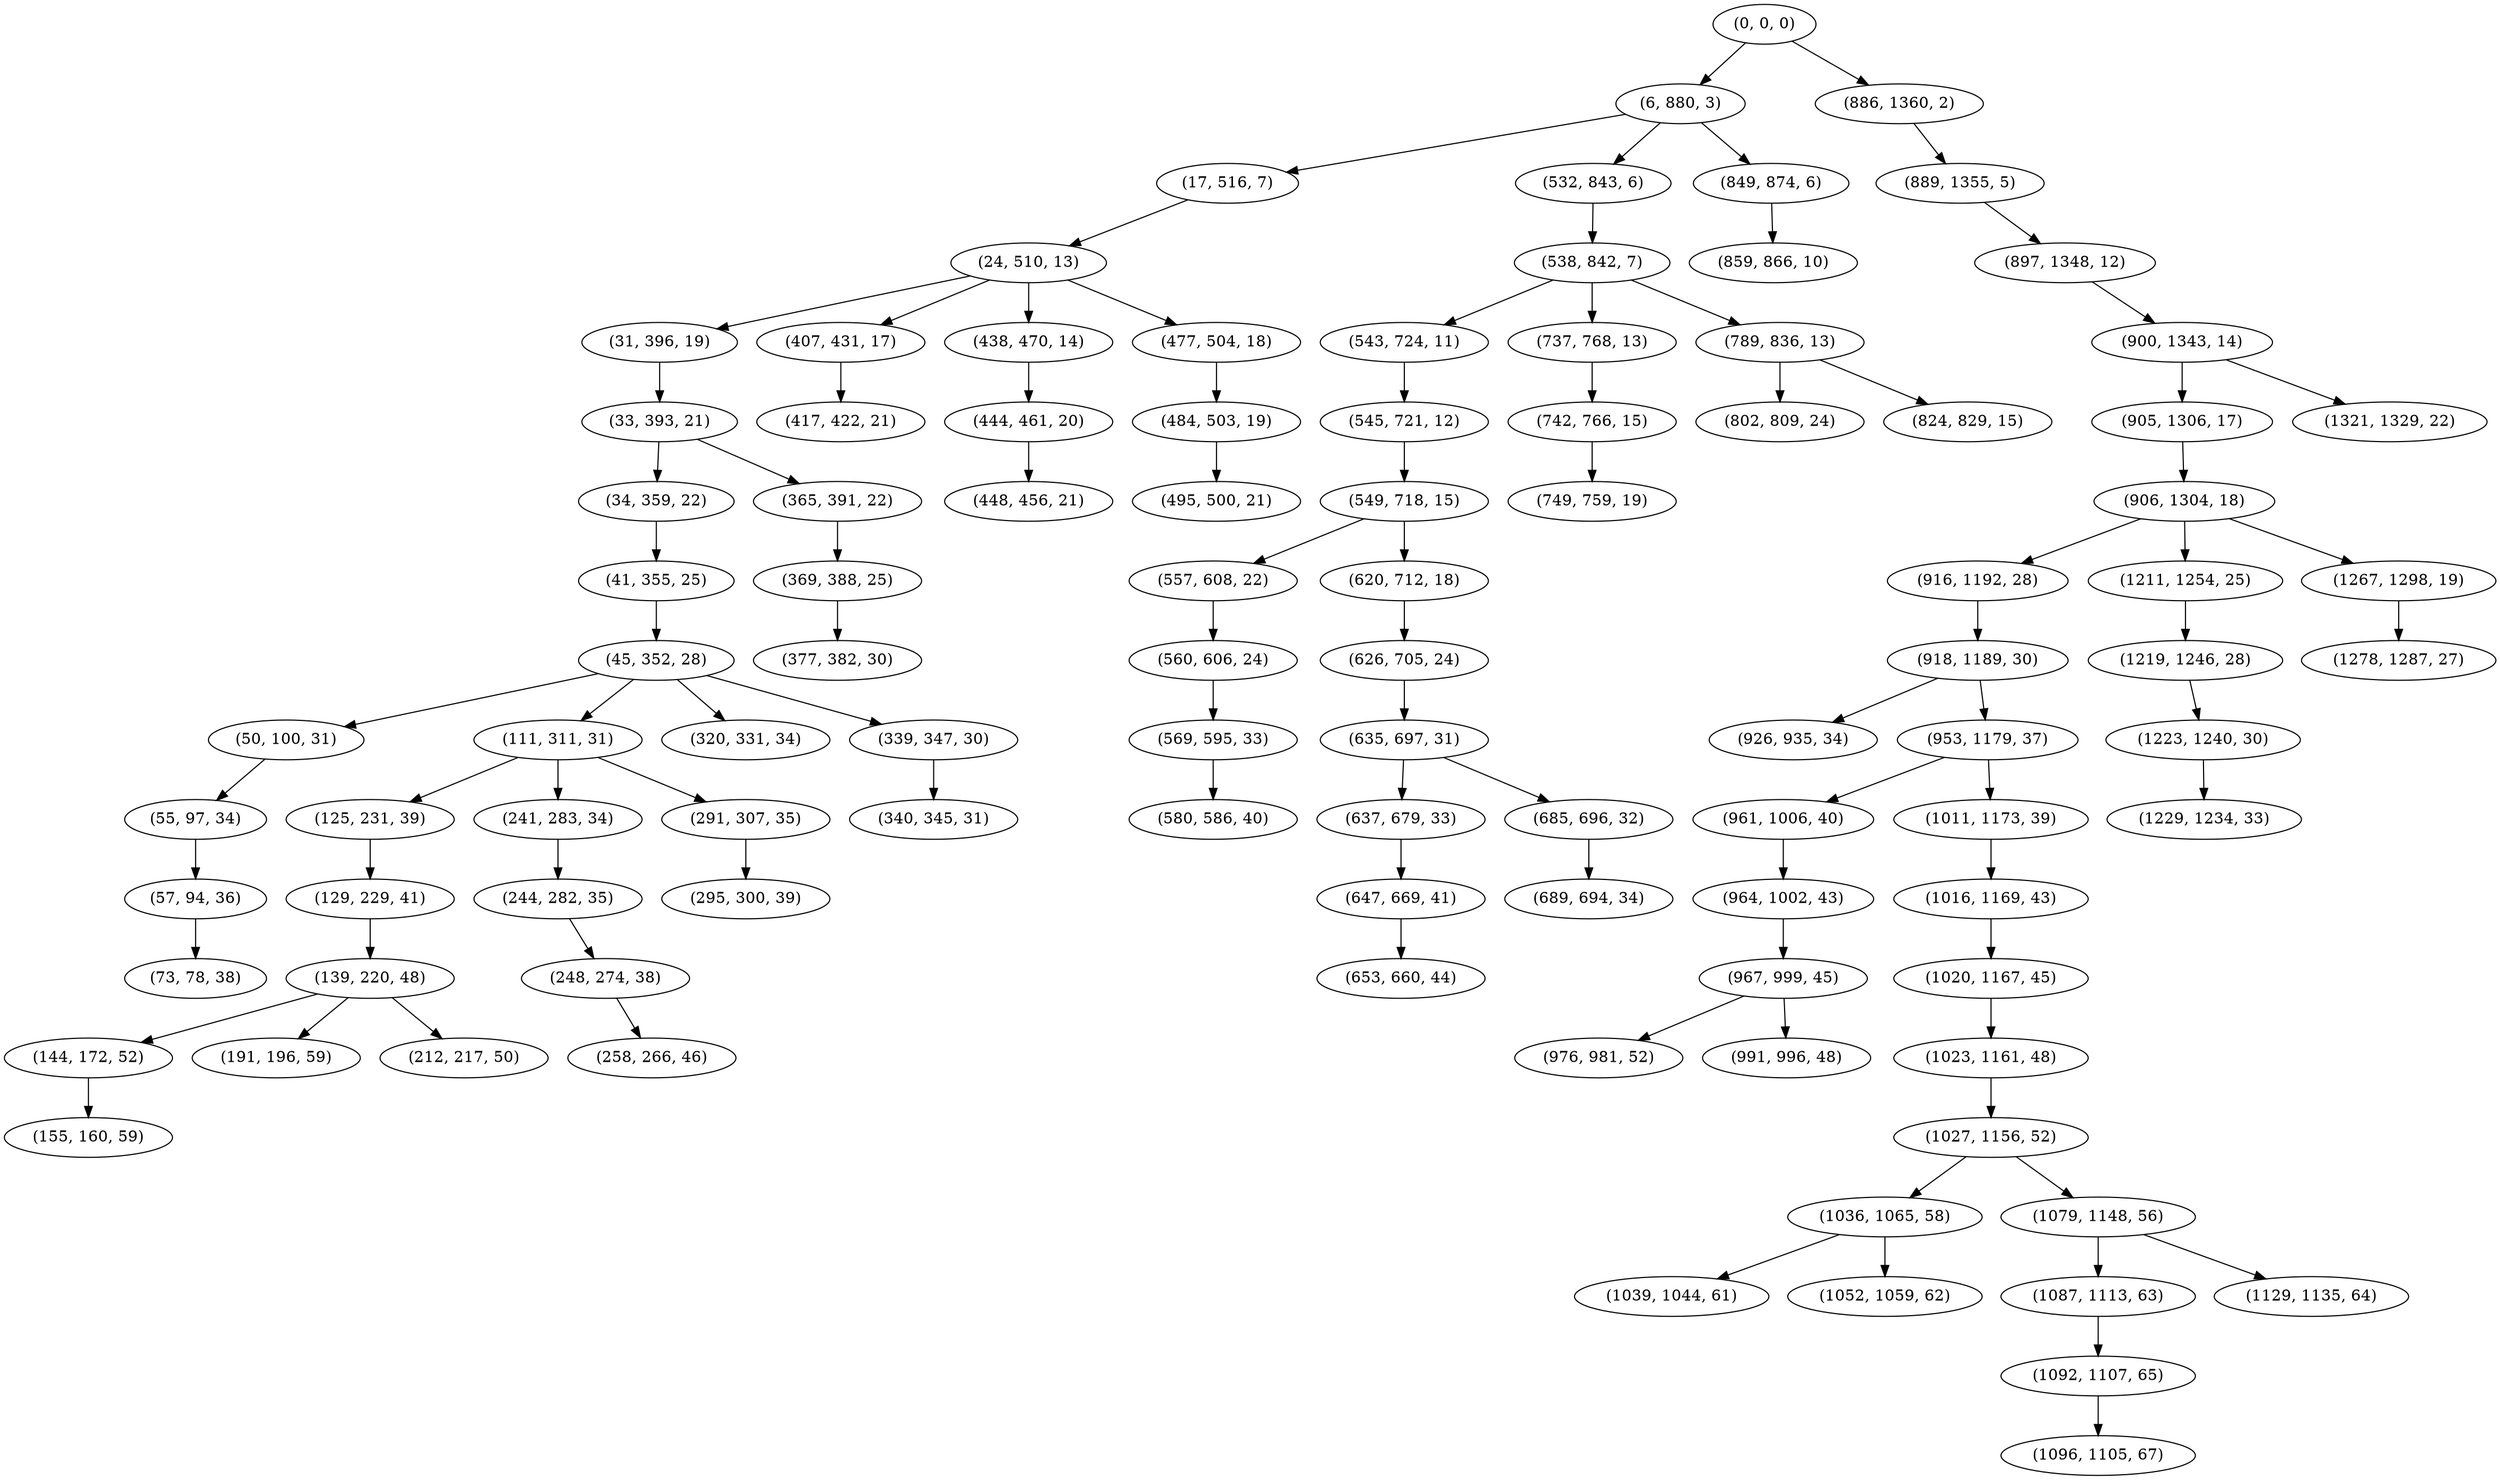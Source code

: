 digraph tree {
    "(0, 0, 0)";
    "(6, 880, 3)";
    "(17, 516, 7)";
    "(24, 510, 13)";
    "(31, 396, 19)";
    "(33, 393, 21)";
    "(34, 359, 22)";
    "(41, 355, 25)";
    "(45, 352, 28)";
    "(50, 100, 31)";
    "(55, 97, 34)";
    "(57, 94, 36)";
    "(73, 78, 38)";
    "(111, 311, 31)";
    "(125, 231, 39)";
    "(129, 229, 41)";
    "(139, 220, 48)";
    "(144, 172, 52)";
    "(155, 160, 59)";
    "(191, 196, 59)";
    "(212, 217, 50)";
    "(241, 283, 34)";
    "(244, 282, 35)";
    "(248, 274, 38)";
    "(258, 266, 46)";
    "(291, 307, 35)";
    "(295, 300, 39)";
    "(320, 331, 34)";
    "(339, 347, 30)";
    "(340, 345, 31)";
    "(365, 391, 22)";
    "(369, 388, 25)";
    "(377, 382, 30)";
    "(407, 431, 17)";
    "(417, 422, 21)";
    "(438, 470, 14)";
    "(444, 461, 20)";
    "(448, 456, 21)";
    "(477, 504, 18)";
    "(484, 503, 19)";
    "(495, 500, 21)";
    "(532, 843, 6)";
    "(538, 842, 7)";
    "(543, 724, 11)";
    "(545, 721, 12)";
    "(549, 718, 15)";
    "(557, 608, 22)";
    "(560, 606, 24)";
    "(569, 595, 33)";
    "(580, 586, 40)";
    "(620, 712, 18)";
    "(626, 705, 24)";
    "(635, 697, 31)";
    "(637, 679, 33)";
    "(647, 669, 41)";
    "(653, 660, 44)";
    "(685, 696, 32)";
    "(689, 694, 34)";
    "(737, 768, 13)";
    "(742, 766, 15)";
    "(749, 759, 19)";
    "(789, 836, 13)";
    "(802, 809, 24)";
    "(824, 829, 15)";
    "(849, 874, 6)";
    "(859, 866, 10)";
    "(886, 1360, 2)";
    "(889, 1355, 5)";
    "(897, 1348, 12)";
    "(900, 1343, 14)";
    "(905, 1306, 17)";
    "(906, 1304, 18)";
    "(916, 1192, 28)";
    "(918, 1189, 30)";
    "(926, 935, 34)";
    "(953, 1179, 37)";
    "(961, 1006, 40)";
    "(964, 1002, 43)";
    "(967, 999, 45)";
    "(976, 981, 52)";
    "(991, 996, 48)";
    "(1011, 1173, 39)";
    "(1016, 1169, 43)";
    "(1020, 1167, 45)";
    "(1023, 1161, 48)";
    "(1027, 1156, 52)";
    "(1036, 1065, 58)";
    "(1039, 1044, 61)";
    "(1052, 1059, 62)";
    "(1079, 1148, 56)";
    "(1087, 1113, 63)";
    "(1092, 1107, 65)";
    "(1096, 1105, 67)";
    "(1129, 1135, 64)";
    "(1211, 1254, 25)";
    "(1219, 1246, 28)";
    "(1223, 1240, 30)";
    "(1229, 1234, 33)";
    "(1267, 1298, 19)";
    "(1278, 1287, 27)";
    "(1321, 1329, 22)";
    "(0, 0, 0)" -> "(6, 880, 3)";
    "(0, 0, 0)" -> "(886, 1360, 2)";
    "(6, 880, 3)" -> "(17, 516, 7)";
    "(6, 880, 3)" -> "(532, 843, 6)";
    "(6, 880, 3)" -> "(849, 874, 6)";
    "(17, 516, 7)" -> "(24, 510, 13)";
    "(24, 510, 13)" -> "(31, 396, 19)";
    "(24, 510, 13)" -> "(407, 431, 17)";
    "(24, 510, 13)" -> "(438, 470, 14)";
    "(24, 510, 13)" -> "(477, 504, 18)";
    "(31, 396, 19)" -> "(33, 393, 21)";
    "(33, 393, 21)" -> "(34, 359, 22)";
    "(33, 393, 21)" -> "(365, 391, 22)";
    "(34, 359, 22)" -> "(41, 355, 25)";
    "(41, 355, 25)" -> "(45, 352, 28)";
    "(45, 352, 28)" -> "(50, 100, 31)";
    "(45, 352, 28)" -> "(111, 311, 31)";
    "(45, 352, 28)" -> "(320, 331, 34)";
    "(45, 352, 28)" -> "(339, 347, 30)";
    "(50, 100, 31)" -> "(55, 97, 34)";
    "(55, 97, 34)" -> "(57, 94, 36)";
    "(57, 94, 36)" -> "(73, 78, 38)";
    "(111, 311, 31)" -> "(125, 231, 39)";
    "(111, 311, 31)" -> "(241, 283, 34)";
    "(111, 311, 31)" -> "(291, 307, 35)";
    "(125, 231, 39)" -> "(129, 229, 41)";
    "(129, 229, 41)" -> "(139, 220, 48)";
    "(139, 220, 48)" -> "(144, 172, 52)";
    "(139, 220, 48)" -> "(191, 196, 59)";
    "(139, 220, 48)" -> "(212, 217, 50)";
    "(144, 172, 52)" -> "(155, 160, 59)";
    "(241, 283, 34)" -> "(244, 282, 35)";
    "(244, 282, 35)" -> "(248, 274, 38)";
    "(248, 274, 38)" -> "(258, 266, 46)";
    "(291, 307, 35)" -> "(295, 300, 39)";
    "(339, 347, 30)" -> "(340, 345, 31)";
    "(365, 391, 22)" -> "(369, 388, 25)";
    "(369, 388, 25)" -> "(377, 382, 30)";
    "(407, 431, 17)" -> "(417, 422, 21)";
    "(438, 470, 14)" -> "(444, 461, 20)";
    "(444, 461, 20)" -> "(448, 456, 21)";
    "(477, 504, 18)" -> "(484, 503, 19)";
    "(484, 503, 19)" -> "(495, 500, 21)";
    "(532, 843, 6)" -> "(538, 842, 7)";
    "(538, 842, 7)" -> "(543, 724, 11)";
    "(538, 842, 7)" -> "(737, 768, 13)";
    "(538, 842, 7)" -> "(789, 836, 13)";
    "(543, 724, 11)" -> "(545, 721, 12)";
    "(545, 721, 12)" -> "(549, 718, 15)";
    "(549, 718, 15)" -> "(557, 608, 22)";
    "(549, 718, 15)" -> "(620, 712, 18)";
    "(557, 608, 22)" -> "(560, 606, 24)";
    "(560, 606, 24)" -> "(569, 595, 33)";
    "(569, 595, 33)" -> "(580, 586, 40)";
    "(620, 712, 18)" -> "(626, 705, 24)";
    "(626, 705, 24)" -> "(635, 697, 31)";
    "(635, 697, 31)" -> "(637, 679, 33)";
    "(635, 697, 31)" -> "(685, 696, 32)";
    "(637, 679, 33)" -> "(647, 669, 41)";
    "(647, 669, 41)" -> "(653, 660, 44)";
    "(685, 696, 32)" -> "(689, 694, 34)";
    "(737, 768, 13)" -> "(742, 766, 15)";
    "(742, 766, 15)" -> "(749, 759, 19)";
    "(789, 836, 13)" -> "(802, 809, 24)";
    "(789, 836, 13)" -> "(824, 829, 15)";
    "(849, 874, 6)" -> "(859, 866, 10)";
    "(886, 1360, 2)" -> "(889, 1355, 5)";
    "(889, 1355, 5)" -> "(897, 1348, 12)";
    "(897, 1348, 12)" -> "(900, 1343, 14)";
    "(900, 1343, 14)" -> "(905, 1306, 17)";
    "(900, 1343, 14)" -> "(1321, 1329, 22)";
    "(905, 1306, 17)" -> "(906, 1304, 18)";
    "(906, 1304, 18)" -> "(916, 1192, 28)";
    "(906, 1304, 18)" -> "(1211, 1254, 25)";
    "(906, 1304, 18)" -> "(1267, 1298, 19)";
    "(916, 1192, 28)" -> "(918, 1189, 30)";
    "(918, 1189, 30)" -> "(926, 935, 34)";
    "(918, 1189, 30)" -> "(953, 1179, 37)";
    "(953, 1179, 37)" -> "(961, 1006, 40)";
    "(953, 1179, 37)" -> "(1011, 1173, 39)";
    "(961, 1006, 40)" -> "(964, 1002, 43)";
    "(964, 1002, 43)" -> "(967, 999, 45)";
    "(967, 999, 45)" -> "(976, 981, 52)";
    "(967, 999, 45)" -> "(991, 996, 48)";
    "(1011, 1173, 39)" -> "(1016, 1169, 43)";
    "(1016, 1169, 43)" -> "(1020, 1167, 45)";
    "(1020, 1167, 45)" -> "(1023, 1161, 48)";
    "(1023, 1161, 48)" -> "(1027, 1156, 52)";
    "(1027, 1156, 52)" -> "(1036, 1065, 58)";
    "(1027, 1156, 52)" -> "(1079, 1148, 56)";
    "(1036, 1065, 58)" -> "(1039, 1044, 61)";
    "(1036, 1065, 58)" -> "(1052, 1059, 62)";
    "(1079, 1148, 56)" -> "(1087, 1113, 63)";
    "(1079, 1148, 56)" -> "(1129, 1135, 64)";
    "(1087, 1113, 63)" -> "(1092, 1107, 65)";
    "(1092, 1107, 65)" -> "(1096, 1105, 67)";
    "(1211, 1254, 25)" -> "(1219, 1246, 28)";
    "(1219, 1246, 28)" -> "(1223, 1240, 30)";
    "(1223, 1240, 30)" -> "(1229, 1234, 33)";
    "(1267, 1298, 19)" -> "(1278, 1287, 27)";
}
